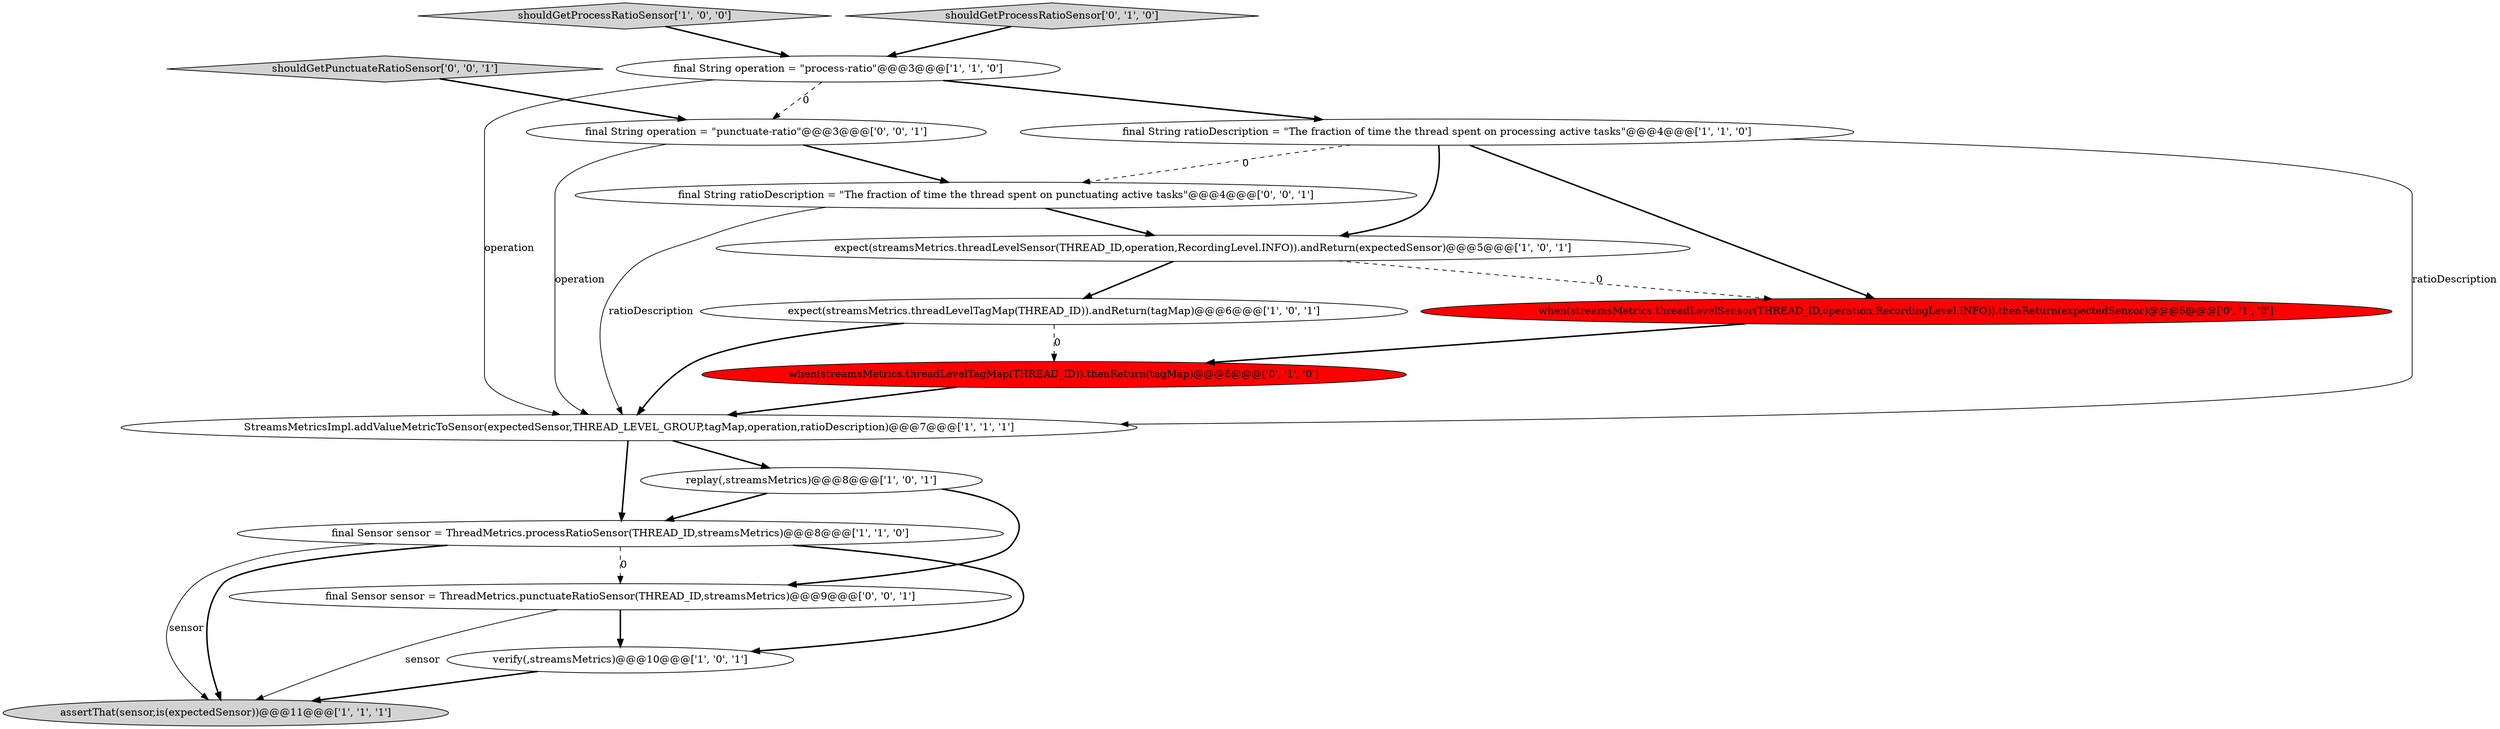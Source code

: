 digraph {
6 [style = filled, label = "final Sensor sensor = ThreadMetrics.processRatioSensor(THREAD_ID,streamsMetrics)@@@8@@@['1', '1', '0']", fillcolor = white, shape = ellipse image = "AAA0AAABBB1BBB"];
5 [style = filled, label = "shouldGetProcessRatioSensor['1', '0', '0']", fillcolor = lightgray, shape = diamond image = "AAA0AAABBB1BBB"];
4 [style = filled, label = "expect(streamsMetrics.threadLevelSensor(THREAD_ID,operation,RecordingLevel.INFO)).andReturn(expectedSensor)@@@5@@@['1', '0', '1']", fillcolor = white, shape = ellipse image = "AAA0AAABBB1BBB"];
1 [style = filled, label = "StreamsMetricsImpl.addValueMetricToSensor(expectedSensor,THREAD_LEVEL_GROUP,tagMap,operation,ratioDescription)@@@7@@@['1', '1', '1']", fillcolor = white, shape = ellipse image = "AAA0AAABBB1BBB"];
9 [style = filled, label = "replay(,streamsMetrics)@@@8@@@['1', '0', '1']", fillcolor = white, shape = ellipse image = "AAA0AAABBB1BBB"];
10 [style = filled, label = "when(streamsMetrics.threadLevelTagMap(THREAD_ID)).thenReturn(tagMap)@@@6@@@['0', '1', '0']", fillcolor = red, shape = ellipse image = "AAA1AAABBB2BBB"];
12 [style = filled, label = "shouldGetProcessRatioSensor['0', '1', '0']", fillcolor = lightgray, shape = diamond image = "AAA0AAABBB2BBB"];
3 [style = filled, label = "assertThat(sensor,is(expectedSensor))@@@11@@@['1', '1', '1']", fillcolor = lightgray, shape = ellipse image = "AAA0AAABBB1BBB"];
0 [style = filled, label = "final String ratioDescription = \"The fraction of time the thread spent on processing active tasks\"@@@4@@@['1', '1', '0']", fillcolor = white, shape = ellipse image = "AAA0AAABBB1BBB"];
11 [style = filled, label = "when(streamsMetrics.threadLevelSensor(THREAD_ID,operation,RecordingLevel.INFO)).thenReturn(expectedSensor)@@@5@@@['0', '1', '0']", fillcolor = red, shape = ellipse image = "AAA1AAABBB2BBB"];
13 [style = filled, label = "final Sensor sensor = ThreadMetrics.punctuateRatioSensor(THREAD_ID,streamsMetrics)@@@9@@@['0', '0', '1']", fillcolor = white, shape = ellipse image = "AAA0AAABBB3BBB"];
14 [style = filled, label = "final String ratioDescription = \"The fraction of time the thread spent on punctuating active tasks\"@@@4@@@['0', '0', '1']", fillcolor = white, shape = ellipse image = "AAA0AAABBB3BBB"];
16 [style = filled, label = "shouldGetPunctuateRatioSensor['0', '0', '1']", fillcolor = lightgray, shape = diamond image = "AAA0AAABBB3BBB"];
8 [style = filled, label = "expect(streamsMetrics.threadLevelTagMap(THREAD_ID)).andReturn(tagMap)@@@6@@@['1', '0', '1']", fillcolor = white, shape = ellipse image = "AAA0AAABBB1BBB"];
7 [style = filled, label = "final String operation = \"process-ratio\"@@@3@@@['1', '1', '0']", fillcolor = white, shape = ellipse image = "AAA0AAABBB1BBB"];
15 [style = filled, label = "final String operation = \"punctuate-ratio\"@@@3@@@['0', '0', '1']", fillcolor = white, shape = ellipse image = "AAA0AAABBB3BBB"];
2 [style = filled, label = "verify(,streamsMetrics)@@@10@@@['1', '0', '1']", fillcolor = white, shape = ellipse image = "AAA0AAABBB1BBB"];
6->3 [style = bold, label=""];
16->15 [style = bold, label=""];
0->1 [style = solid, label="ratioDescription"];
8->10 [style = dashed, label="0"];
15->14 [style = bold, label=""];
2->3 [style = bold, label=""];
0->11 [style = bold, label=""];
7->0 [style = bold, label=""];
12->7 [style = bold, label=""];
1->9 [style = bold, label=""];
9->6 [style = bold, label=""];
6->3 [style = solid, label="sensor"];
6->2 [style = bold, label=""];
0->14 [style = dashed, label="0"];
8->1 [style = bold, label=""];
1->6 [style = bold, label=""];
14->4 [style = bold, label=""];
6->13 [style = dashed, label="0"];
0->4 [style = bold, label=""];
11->10 [style = bold, label=""];
13->3 [style = solid, label="sensor"];
13->2 [style = bold, label=""];
7->15 [style = dashed, label="0"];
4->8 [style = bold, label=""];
5->7 [style = bold, label=""];
14->1 [style = solid, label="ratioDescription"];
4->11 [style = dashed, label="0"];
15->1 [style = solid, label="operation"];
10->1 [style = bold, label=""];
7->1 [style = solid, label="operation"];
9->13 [style = bold, label=""];
}
